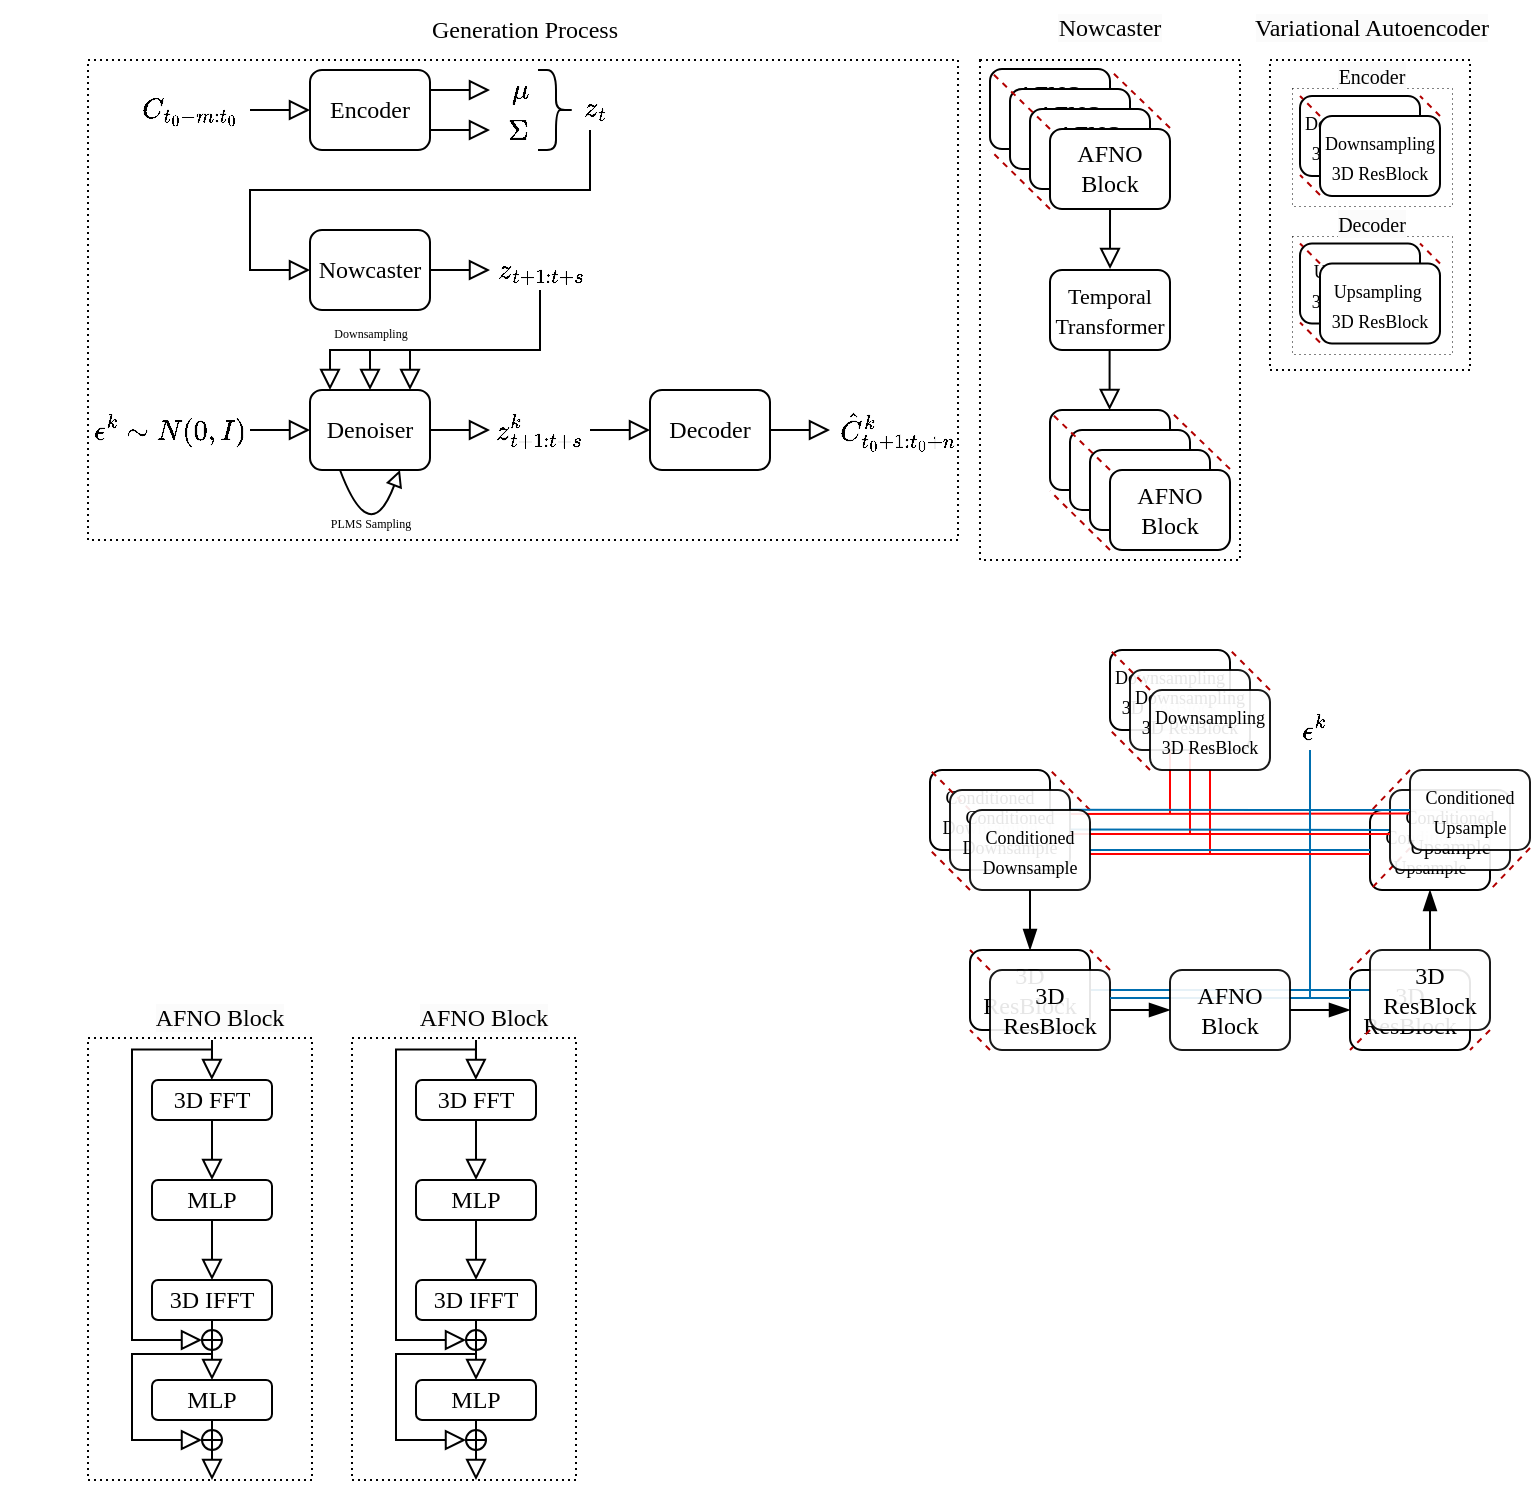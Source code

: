 <mxfile version="22.0.4" type="github">
  <diagram id="C5RBs43oDa-KdzZeNtuy" name="Page-1">
    <mxGraphModel dx="2110" dy="859" grid="1" gridSize="10" guides="1" tooltips="1" connect="1" arrows="1" fold="1" page="1" pageScale="1" pageWidth="827" pageHeight="1169" math="1" shadow="0">
      <root>
        <mxCell id="WIyWlLk6GJQsqaUBKTNV-0" />
        <mxCell id="WIyWlLk6GJQsqaUBKTNV-1" parent="WIyWlLk6GJQsqaUBKTNV-0" />
        <mxCell id="aqYyCbA_50fh-Uf4lAGA-141" value="&lt;font face=&quot;Times New Roman&quot;&gt;&lt;font style=&quot;font-size: 12px;&quot;&gt;3D ResBlock&lt;/font&gt;&lt;br&gt;&lt;/font&gt;" style="rounded=1;whiteSpace=wrap;html=1;" vertex="1" parent="WIyWlLk6GJQsqaUBKTNV-1">
          <mxGeometry x="660" y="530" width="60" height="40" as="geometry" />
        </mxCell>
        <mxCell id="aqYyCbA_50fh-Uf4lAGA-223" value="" style="endArrow=none;html=1;rounded=0;exitX=0.626;exitY=-0.002;exitDx=0;exitDy=0;exitPerimeter=0;fillColor=#1ba1e2;strokeColor=#006EAF;" edge="1" parent="WIyWlLk6GJQsqaUBKTNV-1">
          <mxGeometry width="50" height="50" relative="1" as="geometry">
            <mxPoint x="530" y="540" as="sourcePoint" />
            <mxPoint x="670" y="540" as="targetPoint" />
          </mxGeometry>
        </mxCell>
        <mxCell id="aqYyCbA_50fh-Uf4lAGA-221" value="" style="endArrow=none;html=1;rounded=0;fillColor=#1ba1e2;strokeColor=#FF0000;startArrow=none;startFill=0;" edge="1" parent="WIyWlLk6GJQsqaUBKTNV-1">
          <mxGeometry width="50" height="50" relative="1" as="geometry">
            <mxPoint x="590" y="472" as="sourcePoint" />
            <mxPoint x="590" y="430" as="targetPoint" />
          </mxGeometry>
        </mxCell>
        <mxCell id="aqYyCbA_50fh-Uf4lAGA-220" value="" style="endArrow=none;html=1;rounded=0;fillColor=#1ba1e2;strokeColor=#FF0000;startArrow=none;startFill=0;" edge="1" parent="WIyWlLk6GJQsqaUBKTNV-1">
          <mxGeometry width="50" height="50" relative="1" as="geometry">
            <mxPoint x="580" y="462" as="sourcePoint" />
            <mxPoint x="580" y="420" as="targetPoint" />
          </mxGeometry>
        </mxCell>
        <mxCell id="aqYyCbA_50fh-Uf4lAGA-219" value="" style="endArrow=none;html=1;rounded=0;fillColor=#1ba1e2;strokeColor=#FF0000;startArrow=none;startFill=0;" edge="1" parent="WIyWlLk6GJQsqaUBKTNV-1">
          <mxGeometry width="50" height="50" relative="1" as="geometry">
            <mxPoint x="570" y="452" as="sourcePoint" />
            <mxPoint x="570" y="410" as="targetPoint" />
          </mxGeometry>
        </mxCell>
        <mxCell id="aqYyCbA_50fh-Uf4lAGA-200" value="$$\epsilon^{k}$$" style="text;html=1;align=center;verticalAlign=middle;resizable=0;points=[];autosize=1;strokeColor=none;fillColor=none;" vertex="1" parent="WIyWlLk6GJQsqaUBKTNV-1">
          <mxGeometry x="587" y="395" width="110" height="30" as="geometry" />
        </mxCell>
        <mxCell id="aqYyCbA_50fh-Uf4lAGA-26" value="" style="rounded=0;whiteSpace=wrap;html=1;fillColor=none;dashed=1;dashPattern=1 2;" vertex="1" parent="WIyWlLk6GJQsqaUBKTNV-1">
          <mxGeometry x="29" y="75" width="435" height="240" as="geometry" />
        </mxCell>
        <mxCell id="aqYyCbA_50fh-Uf4lAGA-105" value="" style="rounded=0;whiteSpace=wrap;html=1;fillColor=none;dashed=1;dashPattern=1 2;" vertex="1" parent="WIyWlLk6GJQsqaUBKTNV-1">
          <mxGeometry x="29" y="564" width="112" height="221" as="geometry" />
        </mxCell>
        <mxCell id="aqYyCbA_50fh-Uf4lAGA-63" value="" style="rounded=0;whiteSpace=wrap;html=1;fillColor=none;dashed=1;dashPattern=1 4;strokeWidth=0.5;" vertex="1" parent="WIyWlLk6GJQsqaUBKTNV-1">
          <mxGeometry x="631" y="89" width="80" height="59" as="geometry" />
        </mxCell>
        <mxCell id="aqYyCbA_50fh-Uf4lAGA-149" value="&lt;font face=&quot;Times New Roman&quot;&gt;&lt;font style=&quot;font-size: 9px;&quot;&gt;Conditioned&lt;br&gt;Upsample&lt;/font&gt;&lt;br&gt;&lt;/font&gt;" style="rounded=1;whiteSpace=wrap;html=1;" vertex="1" parent="WIyWlLk6GJQsqaUBKTNV-1">
          <mxGeometry x="670" y="450" width="60" height="40" as="geometry" />
        </mxCell>
        <mxCell id="aqYyCbA_50fh-Uf4lAGA-152" value="" style="endArrow=none;html=1;rounded=0;exitX=1;exitY=0.5;exitDx=0;exitDy=0;entryX=0;entryY=0.5;entryDx=0;entryDy=0;fillColor=#1ba1e2;strokeColor=#006EAF;" edge="1" parent="WIyWlLk6GJQsqaUBKTNV-1" target="aqYyCbA_50fh-Uf4lAGA-150">
          <mxGeometry width="50" height="50" relative="1" as="geometry">
            <mxPoint x="520" y="459.76" as="sourcePoint" />
            <mxPoint x="660" y="459.76" as="targetPoint" />
          </mxGeometry>
        </mxCell>
        <mxCell id="aqYyCbA_50fh-Uf4lAGA-56" value="&lt;font style=&quot;border-color: var(--border-color); font-family: &amp;quot;Times New Roman&amp;quot;; font-size: 9px;&quot;&gt;Upsampling&amp;nbsp; 3D ResBloc&lt;/font&gt;&lt;font style=&quot;border-color: var(--border-color); font-family: &amp;quot;Times New Roman&amp;quot;; font-size: 9px;&quot;&gt;k&lt;/font&gt;" style="rounded=1;whiteSpace=wrap;html=1;" vertex="1" parent="WIyWlLk6GJQsqaUBKTNV-1">
          <mxGeometry x="635" y="166.76" width="60" height="40" as="geometry" />
        </mxCell>
        <mxCell id="aqYyCbA_50fh-Uf4lAGA-62" value="" style="rounded=0;whiteSpace=wrap;html=1;fillColor=none;dashed=1;dashPattern=1 2;" vertex="1" parent="WIyWlLk6GJQsqaUBKTNV-1">
          <mxGeometry x="620" y="75" width="100" height="155" as="geometry" />
        </mxCell>
        <mxCell id="aqYyCbA_50fh-Uf4lAGA-64" value="" style="rounded=0;whiteSpace=wrap;html=1;fillColor=none;dashed=1;dashPattern=1 4;strokeWidth=0.5;" vertex="1" parent="WIyWlLk6GJQsqaUBKTNV-1">
          <mxGeometry x="631" y="163" width="80" height="59" as="geometry" />
        </mxCell>
        <mxCell id="aqYyCbA_50fh-Uf4lAGA-50" value="&lt;font style=&quot;border-color: var(--border-color); font-family: &amp;quot;Times New Roman&amp;quot;; font-size: 9px;&quot;&gt;Downsampling&lt;br style=&quot;border-color: var(--border-color);&quot;&gt;3D ResBloc&lt;/font&gt;&lt;font style=&quot;border-color: var(--border-color); font-family: &amp;quot;Times New Roman&amp;quot;; font-size: 9px;&quot;&gt;k&lt;/font&gt;" style="rounded=1;whiteSpace=wrap;html=1;" vertex="1" parent="WIyWlLk6GJQsqaUBKTNV-1">
          <mxGeometry x="635" y="93" width="60" height="40" as="geometry" />
        </mxCell>
        <mxCell id="aqYyCbA_50fh-Uf4lAGA-24" value="" style="rounded=0;whiteSpace=wrap;html=1;fillColor=none;dashed=1;dashPattern=1 2;" vertex="1" parent="WIyWlLk6GJQsqaUBKTNV-1">
          <mxGeometry x="475" y="75" width="130" height="250" as="geometry" />
        </mxCell>
        <mxCell id="C5q7l24iI4XxRk2PnPij-22" value="$$z_{t+1:t+s}$$" style="text;html=1;align=center;verticalAlign=middle;resizable=0;points=[];autosize=1;strokeColor=none;fillColor=none;" parent="WIyWlLk6GJQsqaUBKTNV-1" vertex="1">
          <mxGeometry x="200" y="165" width="110" height="30" as="geometry" />
        </mxCell>
        <mxCell id="C5q7l24iI4XxRk2PnPij-26" value="$$\epsilon^{k} \sim N(0, I)$$" style="text;html=1;align=center;verticalAlign=middle;resizable=0;points=[];autosize=1;strokeColor=none;fillColor=none;" parent="WIyWlLk6GJQsqaUBKTNV-1" vertex="1">
          <mxGeometry x="-15" y="245" width="170" height="30" as="geometry" />
        </mxCell>
        <mxCell id="WIyWlLk6GJQsqaUBKTNV-3" value="&lt;font style=&quot;font-size: 12px;&quot; face=&quot;Times New Roman&quot;&gt;Encoder&lt;/font&gt;" style="rounded=1;whiteSpace=wrap;html=1;fontSize=12;glass=0;strokeWidth=1;shadow=0;" parent="WIyWlLk6GJQsqaUBKTNV-1" vertex="1">
          <mxGeometry x="140" y="80" width="60" height="40" as="geometry" />
        </mxCell>
        <mxCell id="C5q7l24iI4XxRk2PnPij-5" value="$$\mu$$" style="text;html=1;align=center;verticalAlign=middle;resizable=0;points=[];autosize=1;strokeColor=none;fillColor=none;" parent="WIyWlLk6GJQsqaUBKTNV-1" vertex="1">
          <mxGeometry x="210" y="75" width="70" height="30" as="geometry" />
        </mxCell>
        <mxCell id="C5q7l24iI4XxRk2PnPij-6" value="$$\Sigma$$" style="text;html=1;align=center;verticalAlign=middle;resizable=0;points=[];autosize=1;strokeColor=none;fillColor=none;" parent="WIyWlLk6GJQsqaUBKTNV-1" vertex="1">
          <mxGeometry x="199" y="95" width="90" height="30" as="geometry" />
        </mxCell>
        <mxCell id="C5q7l24iI4XxRk2PnPij-8" value="" style="shape=curlyBracket;whiteSpace=wrap;html=1;rounded=1;flipH=1;labelPosition=right;verticalLabelPosition=middle;align=left;verticalAlign=middle;rotation=90;size=0.5;direction=south;" parent="WIyWlLk6GJQsqaUBKTNV-1" vertex="1">
          <mxGeometry x="243" y="91" width="40" height="18" as="geometry" />
        </mxCell>
        <mxCell id="C5q7l24iI4XxRk2PnPij-10" value="$$z_{t}$$" style="text;html=1;align=center;verticalAlign=middle;resizable=0;points=[];autosize=1;strokeColor=none;fillColor=none;" parent="WIyWlLk6GJQsqaUBKTNV-1" vertex="1">
          <mxGeometry x="247" y="84.48" width="70" height="30" as="geometry" />
        </mxCell>
        <mxCell id="C5q7l24iI4XxRk2PnPij-12" value="&lt;font style=&quot;font-size: 12px;&quot; face=&quot;Times New Roman&quot;&gt;Decoder&lt;/font&gt;" style="rounded=1;whiteSpace=wrap;html=1;fontSize=12;glass=0;strokeWidth=1;shadow=0;" parent="WIyWlLk6GJQsqaUBKTNV-1" vertex="1">
          <mxGeometry x="310" y="240" width="60" height="40" as="geometry" />
        </mxCell>
        <mxCell id="C5q7l24iI4XxRk2PnPij-13" value="$$C_{t_{0}-m:t_{0}}$$" style="text;html=1;align=center;verticalAlign=middle;resizable=0;points=[];autosize=1;strokeColor=none;fillColor=none;" parent="WIyWlLk6GJQsqaUBKTNV-1" vertex="1">
          <mxGeometry x="10" y="85" width="140" height="30" as="geometry" />
        </mxCell>
        <mxCell id="C5q7l24iI4XxRk2PnPij-15" value="" style="rounded=0;html=1;jettySize=auto;orthogonalLoop=1;fontSize=11;endArrow=block;endFill=0;endSize=8;strokeWidth=1;shadow=0;labelBackgroundColor=none;edgeStyle=orthogonalEdgeStyle;exitX=1;exitY=0.25;exitDx=0;exitDy=0;" parent="WIyWlLk6GJQsqaUBKTNV-1" edge="1">
          <mxGeometry relative="1" as="geometry">
            <mxPoint x="110" y="100" as="sourcePoint" />
            <mxPoint x="140" y="100" as="targetPoint" />
            <Array as="points">
              <mxPoint x="120" y="99.91" />
              <mxPoint x="120" y="99.91" />
            </Array>
          </mxGeometry>
        </mxCell>
        <mxCell id="C5q7l24iI4XxRk2PnPij-17" value="" style="edgeStyle=segmentEdgeStyle;endArrow=block;html=1;curved=0;rounded=0;endSize=8;startSize=8;endFill=0;" parent="WIyWlLk6GJQsqaUBKTNV-1" edge="1">
          <mxGeometry width="50" height="50" relative="1" as="geometry">
            <mxPoint x="280" y="110" as="sourcePoint" />
            <mxPoint x="140" y="180" as="targetPoint" />
            <Array as="points">
              <mxPoint x="280" y="140" />
              <mxPoint x="110" y="140" />
              <mxPoint x="110" y="180" />
            </Array>
          </mxGeometry>
        </mxCell>
        <mxCell id="C5q7l24iI4XxRk2PnPij-18" value="&lt;font style=&quot;font-size: 12px;&quot; face=&quot;Times New Roman&quot;&gt;Nowcaster&lt;/font&gt;" style="rounded=1;whiteSpace=wrap;html=1;fontSize=12;glass=0;strokeWidth=1;shadow=0;" parent="WIyWlLk6GJQsqaUBKTNV-1" vertex="1">
          <mxGeometry x="140" y="160" width="60" height="40" as="geometry" />
        </mxCell>
        <mxCell id="C5q7l24iI4XxRk2PnPij-19" value="" style="rounded=0;html=1;jettySize=auto;orthogonalLoop=1;fontSize=11;endArrow=block;endFill=0;endSize=8;strokeWidth=1;shadow=0;labelBackgroundColor=none;edgeStyle=orthogonalEdgeStyle;exitX=1;exitY=0.25;exitDx=0;exitDy=0;" parent="WIyWlLk6GJQsqaUBKTNV-1" edge="1">
          <mxGeometry relative="1" as="geometry">
            <mxPoint x="200" y="90" as="sourcePoint" />
            <mxPoint x="230" y="90" as="targetPoint" />
            <Array as="points">
              <mxPoint x="209" y="90.01" />
              <mxPoint x="209" y="90.01" />
            </Array>
          </mxGeometry>
        </mxCell>
        <mxCell id="C5q7l24iI4XxRk2PnPij-20" value="" style="rounded=0;html=1;jettySize=auto;orthogonalLoop=1;fontSize=11;endArrow=block;endFill=0;endSize=8;strokeWidth=1;shadow=0;labelBackgroundColor=none;edgeStyle=orthogonalEdgeStyle;exitX=1;exitY=0.25;exitDx=0;exitDy=0;" parent="WIyWlLk6GJQsqaUBKTNV-1" edge="1">
          <mxGeometry relative="1" as="geometry">
            <mxPoint x="200" y="110" as="sourcePoint" />
            <mxPoint x="230" y="110" as="targetPoint" />
            <Array as="points">
              <mxPoint x="209" y="109.75" />
              <mxPoint x="209" y="109.75" />
            </Array>
          </mxGeometry>
        </mxCell>
        <mxCell id="C5q7l24iI4XxRk2PnPij-21" value="" style="rounded=0;html=1;jettySize=auto;orthogonalLoop=1;fontSize=11;endArrow=block;endFill=0;endSize=8;strokeWidth=1;shadow=0;labelBackgroundColor=none;edgeStyle=orthogonalEdgeStyle;exitX=1;exitY=0.25;exitDx=0;exitDy=0;" parent="WIyWlLk6GJQsqaUBKTNV-1" edge="1">
          <mxGeometry relative="1" as="geometry">
            <mxPoint x="200" y="180" as="sourcePoint" />
            <mxPoint x="230" y="180" as="targetPoint" />
            <Array as="points">
              <mxPoint x="209" y="179.75" />
              <mxPoint x="209" y="179.75" />
            </Array>
          </mxGeometry>
        </mxCell>
        <mxCell id="C5q7l24iI4XxRk2PnPij-23" value="" style="edgeStyle=segmentEdgeStyle;endArrow=block;html=1;curved=0;rounded=0;endSize=8;startSize=8;endFill=0;" parent="WIyWlLk6GJQsqaUBKTNV-1" target="C5q7l24iI4XxRk2PnPij-24" edge="1">
          <mxGeometry width="50" height="50" relative="1" as="geometry">
            <mxPoint x="255" y="190" as="sourcePoint" />
            <mxPoint x="140" y="260" as="targetPoint" />
            <Array as="points">
              <mxPoint x="255" y="220" />
              <mxPoint x="150" y="220" />
            </Array>
          </mxGeometry>
        </mxCell>
        <mxCell id="C5q7l24iI4XxRk2PnPij-24" value="&lt;font style=&quot;font-size: 12px;&quot; face=&quot;Times New Roman&quot;&gt;Denoiser&lt;/font&gt;" style="rounded=1;whiteSpace=wrap;html=1;fontSize=12;glass=0;strokeWidth=1;shadow=0;" parent="WIyWlLk6GJQsqaUBKTNV-1" vertex="1">
          <mxGeometry x="140" y="240" width="60" height="40" as="geometry" />
        </mxCell>
        <mxCell id="C5q7l24iI4XxRk2PnPij-25" value="" style="rounded=0;html=1;jettySize=auto;orthogonalLoop=1;fontSize=11;endArrow=block;endFill=0;endSize=8;strokeWidth=1;shadow=0;labelBackgroundColor=none;edgeStyle=orthogonalEdgeStyle;exitX=1;exitY=0.25;exitDx=0;exitDy=0;entryX=0;entryY=0.5;entryDx=0;entryDy=0;" parent="WIyWlLk6GJQsqaUBKTNV-1" edge="1" target="C5q7l24iI4XxRk2PnPij-24">
          <mxGeometry relative="1" as="geometry">
            <mxPoint x="110" y="260" as="sourcePoint" />
            <mxPoint x="139" y="260" as="targetPoint" />
            <Array as="points" />
          </mxGeometry>
        </mxCell>
        <mxCell id="C5q7l24iI4XxRk2PnPij-27" value="$$z^{k}_{t+1:t+s}$$" style="text;html=1;align=center;verticalAlign=middle;resizable=0;points=[];autosize=1;strokeColor=none;fillColor=none;" parent="WIyWlLk6GJQsqaUBKTNV-1" vertex="1">
          <mxGeometry x="189" y="245" width="130" height="30" as="geometry" />
        </mxCell>
        <mxCell id="C5q7l24iI4XxRk2PnPij-29" value="" style="rounded=0;html=1;jettySize=auto;orthogonalLoop=1;fontSize=11;endArrow=block;endFill=0;endSize=8;strokeWidth=1;shadow=0;labelBackgroundColor=none;edgeStyle=orthogonalEdgeStyle;exitX=1;exitY=0.25;exitDx=0;exitDy=0;" parent="WIyWlLk6GJQsqaUBKTNV-1" edge="1">
          <mxGeometry relative="1" as="geometry">
            <mxPoint x="200" y="260" as="sourcePoint" />
            <mxPoint x="230" y="260" as="targetPoint" />
            <Array as="points">
              <mxPoint x="209" y="259.91" />
              <mxPoint x="209" y="259.91" />
            </Array>
          </mxGeometry>
        </mxCell>
        <mxCell id="C5q7l24iI4XxRk2PnPij-31" value="" style="curved=1;endArrow=block;html=1;rounded=0;exitX=0.25;exitY=1;exitDx=0;exitDy=0;entryX=0.75;entryY=1;entryDx=0;entryDy=0;endFill=0;" parent="WIyWlLk6GJQsqaUBKTNV-1" source="C5q7l24iI4XxRk2PnPij-24" target="C5q7l24iI4XxRk2PnPij-24" edge="1">
          <mxGeometry width="50" height="50" relative="1" as="geometry">
            <mxPoint x="144" y="280" as="sourcePoint" />
            <mxPoint x="194" y="280" as="targetPoint" />
            <Array as="points">
              <mxPoint x="170" y="320" />
            </Array>
          </mxGeometry>
        </mxCell>
        <mxCell id="C5q7l24iI4XxRk2PnPij-32" value="" style="rounded=0;html=1;jettySize=auto;orthogonalLoop=1;fontSize=11;endArrow=block;endFill=0;endSize=8;strokeWidth=1;shadow=0;labelBackgroundColor=none;edgeStyle=orthogonalEdgeStyle;exitX=1;exitY=0.25;exitDx=0;exitDy=0;" parent="WIyWlLk6GJQsqaUBKTNV-1" edge="1">
          <mxGeometry relative="1" as="geometry">
            <mxPoint x="280" y="260" as="sourcePoint" />
            <mxPoint x="310" y="260" as="targetPoint" />
            <Array as="points">
              <mxPoint x="290" y="259.91" />
              <mxPoint x="290" y="259.91" />
            </Array>
          </mxGeometry>
        </mxCell>
        <mxCell id="C5q7l24iI4XxRk2PnPij-33" value="" style="rounded=0;html=1;jettySize=auto;orthogonalLoop=1;fontSize=11;endArrow=block;endFill=0;endSize=8;strokeWidth=1;shadow=0;labelBackgroundColor=none;edgeStyle=orthogonalEdgeStyle;exitX=1;exitY=0.25;exitDx=0;exitDy=0;" parent="WIyWlLk6GJQsqaUBKTNV-1" edge="1">
          <mxGeometry relative="1" as="geometry">
            <mxPoint x="370" y="260" as="sourcePoint" />
            <mxPoint x="400" y="260" as="targetPoint" />
            <Array as="points">
              <mxPoint x="380" y="259.91" />
              <mxPoint x="380" y="259.91" />
            </Array>
          </mxGeometry>
        </mxCell>
        <mxCell id="C5q7l24iI4XxRk2PnPij-34" value="$$\hat{C}^{k}_{t_{0}+1:t_{0}+n}$$" style="text;html=1;align=center;verticalAlign=middle;resizable=0;points=[];autosize=1;strokeColor=none;fillColor=none;" parent="WIyWlLk6GJQsqaUBKTNV-1" vertex="1">
          <mxGeometry x="334" y="245" width="200" height="30" as="geometry" />
        </mxCell>
        <mxCell id="aqYyCbA_50fh-Uf4lAGA-0" value="&lt;font style=&quot;font-size: 6px;&quot; face=&quot;Times New Roman&quot;&gt;PLMS Sampling&lt;/font&gt;" style="text;html=1;align=center;verticalAlign=middle;resizable=0;points=[];autosize=1;strokeColor=none;fillColor=none;" vertex="1" parent="WIyWlLk6GJQsqaUBKTNV-1">
          <mxGeometry x="140" y="290" width="60" height="30" as="geometry" />
        </mxCell>
        <mxCell id="aqYyCbA_50fh-Uf4lAGA-1" value="&lt;font face=&quot;Times New Roman&quot;&gt;AFNO&lt;br&gt;Block&lt;/font&gt;" style="rounded=1;whiteSpace=wrap;html=1;" vertex="1" parent="WIyWlLk6GJQsqaUBKTNV-1">
          <mxGeometry x="480" y="79.48" width="60" height="40" as="geometry" />
        </mxCell>
        <mxCell id="aqYyCbA_50fh-Uf4lAGA-2" value="&lt;font face=&quot;Times New Roman&quot;&gt;AFNO&lt;br&gt;Block&lt;/font&gt;" style="rounded=1;whiteSpace=wrap;html=1;" vertex="1" parent="WIyWlLk6GJQsqaUBKTNV-1">
          <mxGeometry x="490" y="89.48" width="60" height="40" as="geometry" />
        </mxCell>
        <mxCell id="aqYyCbA_50fh-Uf4lAGA-3" value="&lt;font face=&quot;Times New Roman&quot;&gt;AFNO&lt;br&gt;Block&lt;/font&gt;" style="rounded=1;whiteSpace=wrap;html=1;" vertex="1" parent="WIyWlLk6GJQsqaUBKTNV-1">
          <mxGeometry x="500" y="99.48" width="60" height="40" as="geometry" />
        </mxCell>
        <mxCell id="aqYyCbA_50fh-Uf4lAGA-4" value="&lt;font face=&quot;Times New Roman&quot;&gt;AFNO&lt;br&gt;Block&lt;/font&gt;" style="rounded=1;whiteSpace=wrap;html=1;" vertex="1" parent="WIyWlLk6GJQsqaUBKTNV-1">
          <mxGeometry x="510" y="109.48" width="60" height="40" as="geometry" />
        </mxCell>
        <mxCell id="aqYyCbA_50fh-Uf4lAGA-7" value="" style="endArrow=none;dashed=1;html=1;rounded=0;exitX=0;exitY=1;exitDx=0;exitDy=0;fillColor=#e51400;strokeColor=#B20000;" edge="1" parent="WIyWlLk6GJQsqaUBKTNV-1" source="aqYyCbA_50fh-Uf4lAGA-4">
          <mxGeometry width="50" height="50" relative="1" as="geometry">
            <mxPoint x="510" y="140" as="sourcePoint" />
            <mxPoint x="480" y="120" as="targetPoint" />
          </mxGeometry>
        </mxCell>
        <mxCell id="aqYyCbA_50fh-Uf4lAGA-9" value="" style="endArrow=none;dashed=1;html=1;rounded=0;exitX=0;exitY=1;exitDx=0;exitDy=0;fillColor=#e51400;strokeColor=#B20000;" edge="1" parent="WIyWlLk6GJQsqaUBKTNV-1">
          <mxGeometry width="50" height="50" relative="1" as="geometry">
            <mxPoint x="510" y="109.48" as="sourcePoint" />
            <mxPoint x="480" y="80.48" as="targetPoint" />
          </mxGeometry>
        </mxCell>
        <mxCell id="aqYyCbA_50fh-Uf4lAGA-10" value="" style="endArrow=none;dashed=1;html=1;rounded=0;exitX=0;exitY=1;exitDx=0;exitDy=0;fillColor=#e51400;strokeColor=#B20000;" edge="1" parent="WIyWlLk6GJQsqaUBKTNV-1">
          <mxGeometry width="50" height="50" relative="1" as="geometry">
            <mxPoint x="570" y="109.0" as="sourcePoint" />
            <mxPoint x="540" y="80.0" as="targetPoint" />
          </mxGeometry>
        </mxCell>
        <mxCell id="aqYyCbA_50fh-Uf4lAGA-11" value="&lt;font style=&quot;font-size: 11px;&quot; face=&quot;Times New Roman&quot;&gt;Temporal&lt;br&gt;Transformer&lt;/font&gt;" style="rounded=1;whiteSpace=wrap;html=1;" vertex="1" parent="WIyWlLk6GJQsqaUBKTNV-1">
          <mxGeometry x="510" y="180" width="60" height="40" as="geometry" />
        </mxCell>
        <mxCell id="aqYyCbA_50fh-Uf4lAGA-12" value="&lt;font face=&quot;Times New Roman&quot;&gt;AFNO&lt;br&gt;Block&lt;/font&gt;" style="rounded=1;whiteSpace=wrap;html=1;" vertex="1" parent="WIyWlLk6GJQsqaUBKTNV-1">
          <mxGeometry x="510" y="250" width="60" height="40" as="geometry" />
        </mxCell>
        <mxCell id="aqYyCbA_50fh-Uf4lAGA-13" value="&lt;font face=&quot;Times New Roman&quot;&gt;AFNO&lt;br&gt;Block&lt;/font&gt;" style="rounded=1;whiteSpace=wrap;html=1;" vertex="1" parent="WIyWlLk6GJQsqaUBKTNV-1">
          <mxGeometry x="520" y="260" width="60" height="40" as="geometry" />
        </mxCell>
        <mxCell id="aqYyCbA_50fh-Uf4lAGA-14" value="&lt;font face=&quot;Times New Roman&quot;&gt;AFNO&lt;br&gt;Block&lt;/font&gt;" style="rounded=1;whiteSpace=wrap;html=1;" vertex="1" parent="WIyWlLk6GJQsqaUBKTNV-1">
          <mxGeometry x="530" y="270" width="60" height="40" as="geometry" />
        </mxCell>
        <mxCell id="aqYyCbA_50fh-Uf4lAGA-15" value="&lt;font face=&quot;Times New Roman&quot;&gt;AFNO&lt;br&gt;Block&lt;/font&gt;" style="rounded=1;whiteSpace=wrap;html=1;" vertex="1" parent="WIyWlLk6GJQsqaUBKTNV-1">
          <mxGeometry x="540" y="280" width="60" height="40" as="geometry" />
        </mxCell>
        <mxCell id="aqYyCbA_50fh-Uf4lAGA-16" value="" style="endArrow=none;dashed=1;html=1;rounded=0;exitX=0;exitY=1;exitDx=0;exitDy=0;fillColor=#e51400;strokeColor=#B20000;" edge="1" parent="WIyWlLk6GJQsqaUBKTNV-1" source="aqYyCbA_50fh-Uf4lAGA-15">
          <mxGeometry width="50" height="50" relative="1" as="geometry">
            <mxPoint x="540" y="310.52" as="sourcePoint" />
            <mxPoint x="510" y="290.52" as="targetPoint" />
          </mxGeometry>
        </mxCell>
        <mxCell id="aqYyCbA_50fh-Uf4lAGA-17" value="" style="endArrow=none;dashed=1;html=1;rounded=0;exitX=0;exitY=1;exitDx=0;exitDy=0;fillColor=#e51400;strokeColor=#B20000;" edge="1" parent="WIyWlLk6GJQsqaUBKTNV-1">
          <mxGeometry width="50" height="50" relative="1" as="geometry">
            <mxPoint x="540" y="280" as="sourcePoint" />
            <mxPoint x="510" y="251" as="targetPoint" />
          </mxGeometry>
        </mxCell>
        <mxCell id="aqYyCbA_50fh-Uf4lAGA-18" value="" style="endArrow=none;dashed=1;html=1;rounded=0;exitX=0;exitY=1;exitDx=0;exitDy=0;fillColor=#e51400;strokeColor=#B20000;" edge="1" parent="WIyWlLk6GJQsqaUBKTNV-1">
          <mxGeometry width="50" height="50" relative="1" as="geometry">
            <mxPoint x="600" y="279.52" as="sourcePoint" />
            <mxPoint x="570" y="250.52" as="targetPoint" />
          </mxGeometry>
        </mxCell>
        <mxCell id="aqYyCbA_50fh-Uf4lAGA-22" value="" style="rounded=0;html=1;jettySize=auto;orthogonalLoop=1;fontSize=11;endArrow=block;endFill=0;endSize=8;strokeWidth=1;shadow=0;labelBackgroundColor=none;edgeStyle=orthogonalEdgeStyle;" edge="1" parent="WIyWlLk6GJQsqaUBKTNV-1">
          <mxGeometry relative="1" as="geometry">
            <mxPoint x="540.02" y="149.48" as="sourcePoint" />
            <mxPoint x="540.02" y="179.48" as="targetPoint" />
            <Array as="points">
              <mxPoint x="540.02" y="159.48" />
              <mxPoint x="540.02" y="159.48" />
            </Array>
          </mxGeometry>
        </mxCell>
        <mxCell id="aqYyCbA_50fh-Uf4lAGA-23" value="" style="rounded=0;html=1;jettySize=auto;orthogonalLoop=1;fontSize=11;endArrow=block;endFill=0;endSize=8;strokeWidth=1;shadow=0;labelBackgroundColor=none;edgeStyle=orthogonalEdgeStyle;" edge="1" parent="WIyWlLk6GJQsqaUBKTNV-1">
          <mxGeometry relative="1" as="geometry">
            <mxPoint x="539.81" y="220" as="sourcePoint" />
            <mxPoint x="539.81" y="250" as="targetPoint" />
            <Array as="points">
              <mxPoint x="539.81" y="230" />
              <mxPoint x="539.81" y="230" />
            </Array>
          </mxGeometry>
        </mxCell>
        <mxCell id="aqYyCbA_50fh-Uf4lAGA-25" value="&lt;span style=&quot;color: rgb(0, 0, 0); font-family: &amp;quot;Times New Roman&amp;quot;; font-size: 12px; font-style: normal; font-variant-ligatures: normal; font-variant-caps: normal; font-weight: 400; letter-spacing: normal; orphans: 2; text-indent: 0px; text-transform: none; widows: 2; word-spacing: 0px; -webkit-text-stroke-width: 0px; background-color: rgb(251, 251, 251); text-decoration-thickness: initial; text-decoration-style: initial; text-decoration-color: initial; float: none; display: inline !important;&quot;&gt;Nowcaster&lt;/span&gt;" style="text;whiteSpace=wrap;html=1;align=center;" vertex="1" parent="WIyWlLk6GJQsqaUBKTNV-1">
          <mxGeometry x="505" y="45" width="70" height="30" as="geometry" />
        </mxCell>
        <mxCell id="aqYyCbA_50fh-Uf4lAGA-27" value="&lt;font face=&quot;Times New Roman&quot;&gt;Generation Process&lt;/font&gt;" style="text;html=1;align=center;verticalAlign=middle;resizable=0;points=[];autosize=1;strokeColor=none;fillColor=none;" vertex="1" parent="WIyWlLk6GJQsqaUBKTNV-1">
          <mxGeometry x="186.5" y="45" width="120" height="30" as="geometry" />
        </mxCell>
        <mxCell id="aqYyCbA_50fh-Uf4lAGA-28" value="" style="rounded=0;html=1;jettySize=auto;orthogonalLoop=1;fontSize=11;endArrow=block;endFill=0;endSize=8;strokeWidth=1;shadow=0;labelBackgroundColor=none;edgeStyle=orthogonalEdgeStyle;entryX=0.5;entryY=0;entryDx=0;entryDy=0;" edge="1" parent="WIyWlLk6GJQsqaUBKTNV-1">
          <mxGeometry relative="1" as="geometry">
            <mxPoint x="170" y="220" as="sourcePoint" />
            <mxPoint x="170" y="240" as="targetPoint" />
            <Array as="points">
              <mxPoint x="170" y="230" />
            </Array>
          </mxGeometry>
        </mxCell>
        <mxCell id="aqYyCbA_50fh-Uf4lAGA-29" value="" style="rounded=0;html=1;jettySize=auto;orthogonalLoop=1;fontSize=11;endArrow=block;endFill=0;endSize=8;strokeWidth=1;shadow=0;labelBackgroundColor=none;edgeStyle=orthogonalEdgeStyle;entryX=0.5;entryY=0;entryDx=0;entryDy=0;" edge="1" parent="WIyWlLk6GJQsqaUBKTNV-1">
          <mxGeometry relative="1" as="geometry">
            <mxPoint x="190" y="220" as="sourcePoint" />
            <mxPoint x="190" y="240" as="targetPoint" />
            <Array as="points">
              <mxPoint x="190" y="230" />
            </Array>
          </mxGeometry>
        </mxCell>
        <mxCell id="aqYyCbA_50fh-Uf4lAGA-30" value="&lt;font style=&quot;font-size: 6px;&quot; face=&quot;Times New Roman&quot;&gt;Downsampling&lt;/font&gt;" style="text;html=1;align=center;verticalAlign=middle;resizable=0;points=[];autosize=1;strokeColor=none;fillColor=none;" vertex="1" parent="WIyWlLk6GJQsqaUBKTNV-1">
          <mxGeometry x="140" y="195" width="60" height="30" as="geometry" />
        </mxCell>
        <mxCell id="aqYyCbA_50fh-Uf4lAGA-36" value="" style="endArrow=none;dashed=1;html=1;rounded=0;fillColor=#e51400;strokeColor=#B20000;" edge="1" parent="WIyWlLk6GJQsqaUBKTNV-1">
          <mxGeometry width="50" height="50" relative="1" as="geometry">
            <mxPoint x="645" y="103" as="sourcePoint" />
            <mxPoint x="635" y="93" as="targetPoint" />
          </mxGeometry>
        </mxCell>
        <mxCell id="aqYyCbA_50fh-Uf4lAGA-49" value="&lt;span style=&quot;color: rgb(0, 0, 0); font-family: &amp;quot;Times New Roman&amp;quot;; font-size: 12px; font-style: normal; font-variant-ligatures: normal; font-variant-caps: normal; font-weight: 400; letter-spacing: normal; orphans: 2; text-indent: 0px; text-transform: none; widows: 2; word-spacing: 0px; -webkit-text-stroke-width: 0px; background-color: rgb(251, 251, 251); text-decoration-thickness: initial; text-decoration-style: initial; text-decoration-color: initial; float: none; display: inline !important;&quot;&gt;Variational Autoencoder&lt;/span&gt;" style="text;whiteSpace=wrap;html=1;align=center;" vertex="1" parent="WIyWlLk6GJQsqaUBKTNV-1">
          <mxGeometry x="606" y="45" width="130" height="30" as="geometry" />
        </mxCell>
        <mxCell id="aqYyCbA_50fh-Uf4lAGA-52" value="" style="endArrow=none;dashed=1;html=1;rounded=0;fillColor=#e51400;strokeColor=#B20000;" edge="1" parent="WIyWlLk6GJQsqaUBKTNV-1">
          <mxGeometry width="50" height="50" relative="1" as="geometry">
            <mxPoint x="645" y="142.48" as="sourcePoint" />
            <mxPoint x="635" y="132.48" as="targetPoint" />
          </mxGeometry>
        </mxCell>
        <mxCell id="aqYyCbA_50fh-Uf4lAGA-53" value="" style="endArrow=none;dashed=1;html=1;rounded=0;fillColor=#e51400;strokeColor=#B20000;" edge="1" parent="WIyWlLk6GJQsqaUBKTNV-1">
          <mxGeometry width="50" height="50" relative="1" as="geometry">
            <mxPoint x="705" y="103" as="sourcePoint" />
            <mxPoint x="695" y="93.0" as="targetPoint" />
          </mxGeometry>
        </mxCell>
        <mxCell id="aqYyCbA_50fh-Uf4lAGA-51" value="&lt;font face=&quot;Times New Roman&quot;&gt;&lt;font style=&quot;font-size: 9px;&quot;&gt;Downsampling&lt;br&gt;3D ResBloc&lt;/font&gt;&lt;font style=&quot;font-size: 9px;&quot;&gt;k&lt;/font&gt;&lt;/font&gt;" style="rounded=1;whiteSpace=wrap;html=1;" vertex="1" parent="WIyWlLk6GJQsqaUBKTNV-1">
          <mxGeometry x="645" y="103" width="60" height="40" as="geometry" />
        </mxCell>
        <mxCell id="aqYyCbA_50fh-Uf4lAGA-55" value="&lt;span style=&quot;color: rgb(0, 0, 0); font-family: &amp;quot;Times New Roman&amp;quot;; font-style: normal; font-variant-ligatures: normal; font-variant-caps: normal; font-weight: 400; letter-spacing: normal; orphans: 2; text-indent: 0px; text-transform: none; widows: 2; word-spacing: 0px; -webkit-text-stroke-width: 0px; background-color: rgb(251, 251, 251); text-decoration-thickness: initial; text-decoration-style: initial; text-decoration-color: initial; float: none; display: inline !important;&quot;&gt;&lt;font style=&quot;font-size: 10px;&quot;&gt;Encoder&lt;/font&gt;&lt;/span&gt;" style="text;whiteSpace=wrap;html=1;align=center;" vertex="1" parent="WIyWlLk6GJQsqaUBKTNV-1">
          <mxGeometry x="606" y="69.48" width="130" height="30" as="geometry" />
        </mxCell>
        <mxCell id="aqYyCbA_50fh-Uf4lAGA-57" value="" style="endArrow=none;dashed=1;html=1;rounded=0;fillColor=#e51400;strokeColor=#B20000;" edge="1" parent="WIyWlLk6GJQsqaUBKTNV-1">
          <mxGeometry width="50" height="50" relative="1" as="geometry">
            <mxPoint x="645" y="176.76" as="sourcePoint" />
            <mxPoint x="635" y="166.76" as="targetPoint" />
          </mxGeometry>
        </mxCell>
        <mxCell id="aqYyCbA_50fh-Uf4lAGA-58" value="" style="endArrow=none;dashed=1;html=1;rounded=0;fillColor=#e51400;strokeColor=#B20000;" edge="1" parent="WIyWlLk6GJQsqaUBKTNV-1">
          <mxGeometry width="50" height="50" relative="1" as="geometry">
            <mxPoint x="645" y="216.24" as="sourcePoint" />
            <mxPoint x="635" y="206.24" as="targetPoint" />
          </mxGeometry>
        </mxCell>
        <mxCell id="aqYyCbA_50fh-Uf4lAGA-59" value="" style="endArrow=none;dashed=1;html=1;rounded=0;fillColor=#e51400;strokeColor=#B20000;" edge="1" parent="WIyWlLk6GJQsqaUBKTNV-1">
          <mxGeometry width="50" height="50" relative="1" as="geometry">
            <mxPoint x="705" y="176.76" as="sourcePoint" />
            <mxPoint x="695" y="166.76" as="targetPoint" />
          </mxGeometry>
        </mxCell>
        <mxCell id="aqYyCbA_50fh-Uf4lAGA-60" value="&lt;font face=&quot;Times New Roman&quot;&gt;&lt;font style=&quot;font-size: 9px;&quot;&gt;Upsampling&amp;nbsp; 3D ResBloc&lt;/font&gt;&lt;font style=&quot;font-size: 9px;&quot;&gt;k&lt;br&gt;&lt;/font&gt;&lt;/font&gt;" style="rounded=1;whiteSpace=wrap;html=1;" vertex="1" parent="WIyWlLk6GJQsqaUBKTNV-1">
          <mxGeometry x="645" y="176.76" width="60" height="40" as="geometry" />
        </mxCell>
        <mxCell id="aqYyCbA_50fh-Uf4lAGA-61" value="&lt;span style=&quot;color: rgb(0, 0, 0); font-family: &amp;quot;Times New Roman&amp;quot;; font-style: normal; font-variant-ligatures: normal; font-variant-caps: normal; font-weight: 400; letter-spacing: normal; orphans: 2; text-indent: 0px; text-transform: none; widows: 2; word-spacing: 0px; -webkit-text-stroke-width: 0px; background-color: rgb(251, 251, 251); text-decoration-thickness: initial; text-decoration-style: initial; text-decoration-color: initial; float: none; display: inline !important;&quot;&gt;&lt;font style=&quot;font-size: 10px;&quot;&gt;Decoder&lt;/font&gt;&lt;/span&gt;" style="text;whiteSpace=wrap;html=1;align=center;" vertex="1" parent="WIyWlLk6GJQsqaUBKTNV-1">
          <mxGeometry x="606" y="143.24" width="130" height="30" as="geometry" />
        </mxCell>
        <mxCell id="aqYyCbA_50fh-Uf4lAGA-83" value="&lt;span style=&quot;color: rgb(0, 0, 0); font-family: &amp;quot;Times New Roman&amp;quot;; font-size: 12px; font-style: normal; font-variant-ligatures: normal; font-variant-caps: normal; font-weight: 400; letter-spacing: normal; orphans: 2; text-indent: 0px; text-transform: none; widows: 2; word-spacing: 0px; -webkit-text-stroke-width: 0px; background-color: rgb(251, 251, 251); text-decoration-thickness: initial; text-decoration-style: initial; text-decoration-color: initial; float: none; display: inline !important;&quot;&gt;AFNO Block&lt;/span&gt;" style="text;whiteSpace=wrap;html=1;align=center;" vertex="1" parent="WIyWlLk6GJQsqaUBKTNV-1">
          <mxGeometry x="60" y="540" width="70" height="30" as="geometry" />
        </mxCell>
        <mxCell id="aqYyCbA_50fh-Uf4lAGA-84" value="&lt;font face=&quot;Times New Roman&quot;&gt;3D FFT&lt;/font&gt;" style="rounded=1;whiteSpace=wrap;html=1;" vertex="1" parent="WIyWlLk6GJQsqaUBKTNV-1">
          <mxGeometry x="61" y="585" width="60" height="20" as="geometry" />
        </mxCell>
        <mxCell id="aqYyCbA_50fh-Uf4lAGA-85" value="" style="rounded=0;html=1;jettySize=auto;orthogonalLoop=1;fontSize=11;endArrow=block;endFill=0;endSize=8;strokeWidth=1;shadow=0;labelBackgroundColor=none;edgeStyle=orthogonalEdgeStyle;" edge="1" parent="WIyWlLk6GJQsqaUBKTNV-1">
          <mxGeometry relative="1" as="geometry">
            <mxPoint x="91" y="605" as="sourcePoint" />
            <mxPoint x="91" y="635" as="targetPoint" />
            <Array as="points">
              <mxPoint x="90.92" y="615" />
              <mxPoint x="90.92" y="615" />
            </Array>
          </mxGeometry>
        </mxCell>
        <mxCell id="aqYyCbA_50fh-Uf4lAGA-90" value="" style="rounded=0;html=1;jettySize=auto;orthogonalLoop=1;fontSize=11;endArrow=block;endFill=0;endSize=8;strokeWidth=1;shadow=0;labelBackgroundColor=none;edgeStyle=orthogonalEdgeStyle;" edge="1" parent="WIyWlLk6GJQsqaUBKTNV-1">
          <mxGeometry relative="1" as="geometry">
            <mxPoint x="91" y="575" as="sourcePoint" />
            <mxPoint x="90.91" y="585" as="targetPoint" />
            <Array as="points">
              <mxPoint x="90.83" y="565" />
              <mxPoint x="90.83" y="565" />
            </Array>
          </mxGeometry>
        </mxCell>
        <mxCell id="aqYyCbA_50fh-Uf4lAGA-91" value="" style="edgeStyle=segmentEdgeStyle;endArrow=block;html=1;curved=0;rounded=0;endSize=8;startSize=8;endFill=0;exitX=0.446;exitY=-0.001;exitDx=0;exitDy=0;exitPerimeter=0;" edge="1" parent="WIyWlLk6GJQsqaUBKTNV-1">
          <mxGeometry width="50" height="50" relative="1" as="geometry">
            <mxPoint x="90.98" y="569.75" as="sourcePoint" />
            <mxPoint x="86" y="715" as="targetPoint" />
            <Array as="points">
              <mxPoint x="51" y="570" />
              <mxPoint x="51" y="715" />
              <mxPoint x="86" y="715" />
            </Array>
          </mxGeometry>
        </mxCell>
        <mxCell id="aqYyCbA_50fh-Uf4lAGA-92" value="&lt;font face=&quot;Times New Roman&quot;&gt;MLP&lt;/font&gt;" style="rounded=1;whiteSpace=wrap;html=1;" vertex="1" parent="WIyWlLk6GJQsqaUBKTNV-1">
          <mxGeometry x="61" y="635" width="60" height="20" as="geometry" />
        </mxCell>
        <mxCell id="aqYyCbA_50fh-Uf4lAGA-93" value="" style="rounded=0;html=1;jettySize=auto;orthogonalLoop=1;fontSize=11;endArrow=block;endFill=0;endSize=8;strokeWidth=1;shadow=0;labelBackgroundColor=none;edgeStyle=orthogonalEdgeStyle;" edge="1" parent="WIyWlLk6GJQsqaUBKTNV-1">
          <mxGeometry relative="1" as="geometry">
            <mxPoint x="91" y="655" as="sourcePoint" />
            <mxPoint x="91" y="685" as="targetPoint" />
            <Array as="points">
              <mxPoint x="90.76" y="665" />
              <mxPoint x="90.76" y="665" />
            </Array>
          </mxGeometry>
        </mxCell>
        <mxCell id="aqYyCbA_50fh-Uf4lAGA-94" value="&lt;font face=&quot;Times New Roman&quot;&gt;3D IFFT&lt;/font&gt;" style="rounded=1;whiteSpace=wrap;html=1;" vertex="1" parent="WIyWlLk6GJQsqaUBKTNV-1">
          <mxGeometry x="61" y="685" width="60" height="20" as="geometry" />
        </mxCell>
        <mxCell id="aqYyCbA_50fh-Uf4lAGA-95" value="&lt;font face=&quot;Times New Roman&quot;&gt;MLP&lt;/font&gt;" style="rounded=1;whiteSpace=wrap;html=1;" vertex="1" parent="WIyWlLk6GJQsqaUBKTNV-1">
          <mxGeometry x="61" y="735" width="60" height="20" as="geometry" />
        </mxCell>
        <mxCell id="aqYyCbA_50fh-Uf4lAGA-96" value="" style="rounded=0;html=1;jettySize=auto;orthogonalLoop=1;fontSize=11;endArrow=block;endFill=0;endSize=8;strokeWidth=1;shadow=0;labelBackgroundColor=none;edgeStyle=orthogonalEdgeStyle;" edge="1" parent="WIyWlLk6GJQsqaUBKTNV-1">
          <mxGeometry relative="1" as="geometry">
            <mxPoint x="91" y="705" as="sourcePoint" />
            <mxPoint x="91" y="735" as="targetPoint" />
            <Array as="points">
              <mxPoint x="90.6" y="715" />
              <mxPoint x="90.6" y="715" />
            </Array>
          </mxGeometry>
        </mxCell>
        <mxCell id="aqYyCbA_50fh-Uf4lAGA-97" value="" style="shape=orEllipse;perimeter=ellipsePerimeter;whiteSpace=wrap;html=1;backgroundOutline=1;" vertex="1" parent="WIyWlLk6GJQsqaUBKTNV-1">
          <mxGeometry x="86" y="710" width="10" height="10" as="geometry" />
        </mxCell>
        <mxCell id="aqYyCbA_50fh-Uf4lAGA-101" value="" style="edgeStyle=segmentEdgeStyle;endArrow=block;html=1;curved=0;rounded=0;endSize=8;startSize=8;endFill=0;exitX=0.446;exitY=-0.001;exitDx=0;exitDy=0;exitPerimeter=0;entryX=0;entryY=0.5;entryDx=0;entryDy=0;" edge="1" parent="WIyWlLk6GJQsqaUBKTNV-1" target="aqYyCbA_50fh-Uf4lAGA-103">
          <mxGeometry width="50" height="50" relative="1" as="geometry">
            <mxPoint x="90.97" y="722" as="sourcePoint" />
            <mxPoint x="86" y="785" as="targetPoint" />
            <Array as="points">
              <mxPoint x="51" y="722" />
              <mxPoint x="51" y="765" />
            </Array>
          </mxGeometry>
        </mxCell>
        <mxCell id="aqYyCbA_50fh-Uf4lAGA-102" value="" style="rounded=0;html=1;jettySize=auto;orthogonalLoop=1;fontSize=11;endArrow=block;endFill=0;endSize=8;strokeWidth=1;shadow=0;labelBackgroundColor=none;edgeStyle=orthogonalEdgeStyle;" edge="1" parent="WIyWlLk6GJQsqaUBKTNV-1">
          <mxGeometry relative="1" as="geometry">
            <mxPoint x="91" y="755" as="sourcePoint" />
            <mxPoint x="91" y="785" as="targetPoint" />
            <Array as="points">
              <mxPoint x="90.6" y="765" />
              <mxPoint x="90.6" y="765" />
            </Array>
          </mxGeometry>
        </mxCell>
        <mxCell id="aqYyCbA_50fh-Uf4lAGA-103" value="" style="shape=orEllipse;perimeter=ellipsePerimeter;whiteSpace=wrap;html=1;backgroundOutline=1;" vertex="1" parent="WIyWlLk6GJQsqaUBKTNV-1">
          <mxGeometry x="86" y="760" width="10" height="10" as="geometry" />
        </mxCell>
        <mxCell id="aqYyCbA_50fh-Uf4lAGA-106" value="&lt;span style=&quot;color: rgb(0, 0, 0); font-family: &amp;quot;Times New Roman&amp;quot;; font-size: 12px; font-style: normal; font-variant-ligatures: normal; font-variant-caps: normal; font-weight: 400; letter-spacing: normal; orphans: 2; text-indent: 0px; text-transform: none; widows: 2; word-spacing: 0px; -webkit-text-stroke-width: 0px; background-color: rgb(251, 251, 251); text-decoration-thickness: initial; text-decoration-style: initial; text-decoration-color: initial; float: none; display: inline !important;&quot;&gt;AFNO Block&lt;/span&gt;" style="text;whiteSpace=wrap;html=1;align=center;" vertex="1" parent="WIyWlLk6GJQsqaUBKTNV-1">
          <mxGeometry x="192" y="540" width="70" height="30" as="geometry" />
        </mxCell>
        <mxCell id="aqYyCbA_50fh-Uf4lAGA-107" value="&lt;font face=&quot;Times New Roman&quot;&gt;3D FFT&lt;/font&gt;" style="rounded=1;whiteSpace=wrap;html=1;" vertex="1" parent="WIyWlLk6GJQsqaUBKTNV-1">
          <mxGeometry x="193" y="585" width="60" height="20" as="geometry" />
        </mxCell>
        <mxCell id="aqYyCbA_50fh-Uf4lAGA-108" value="" style="rounded=0;html=1;jettySize=auto;orthogonalLoop=1;fontSize=11;endArrow=block;endFill=0;endSize=8;strokeWidth=1;shadow=0;labelBackgroundColor=none;edgeStyle=orthogonalEdgeStyle;" edge="1" parent="WIyWlLk6GJQsqaUBKTNV-1">
          <mxGeometry relative="1" as="geometry">
            <mxPoint x="223" y="605" as="sourcePoint" />
            <mxPoint x="223" y="635" as="targetPoint" />
            <Array as="points">
              <mxPoint x="222.92" y="615" />
              <mxPoint x="222.92" y="615" />
            </Array>
          </mxGeometry>
        </mxCell>
        <mxCell id="aqYyCbA_50fh-Uf4lAGA-109" value="" style="rounded=0;html=1;jettySize=auto;orthogonalLoop=1;fontSize=11;endArrow=block;endFill=0;endSize=8;strokeWidth=1;shadow=0;labelBackgroundColor=none;edgeStyle=orthogonalEdgeStyle;" edge="1" parent="WIyWlLk6GJQsqaUBKTNV-1">
          <mxGeometry relative="1" as="geometry">
            <mxPoint x="223" y="575" as="sourcePoint" />
            <mxPoint x="222.91" y="585" as="targetPoint" />
            <Array as="points">
              <mxPoint x="222.83" y="565" />
              <mxPoint x="222.83" y="565" />
            </Array>
          </mxGeometry>
        </mxCell>
        <mxCell id="aqYyCbA_50fh-Uf4lAGA-110" value="" style="edgeStyle=segmentEdgeStyle;endArrow=block;html=1;curved=0;rounded=0;endSize=8;startSize=8;endFill=0;exitX=0.446;exitY=-0.001;exitDx=0;exitDy=0;exitPerimeter=0;" edge="1" parent="WIyWlLk6GJQsqaUBKTNV-1">
          <mxGeometry width="50" height="50" relative="1" as="geometry">
            <mxPoint x="222.98" y="569.75" as="sourcePoint" />
            <mxPoint x="218" y="715" as="targetPoint" />
            <Array as="points">
              <mxPoint x="183" y="570" />
              <mxPoint x="183" y="715" />
              <mxPoint x="218" y="715" />
            </Array>
          </mxGeometry>
        </mxCell>
        <mxCell id="aqYyCbA_50fh-Uf4lAGA-111" value="&lt;font face=&quot;Times New Roman&quot;&gt;MLP&lt;/font&gt;" style="rounded=1;whiteSpace=wrap;html=1;" vertex="1" parent="WIyWlLk6GJQsqaUBKTNV-1">
          <mxGeometry x="193" y="635" width="60" height="20" as="geometry" />
        </mxCell>
        <mxCell id="aqYyCbA_50fh-Uf4lAGA-112" value="" style="rounded=0;html=1;jettySize=auto;orthogonalLoop=1;fontSize=11;endArrow=block;endFill=0;endSize=8;strokeWidth=1;shadow=0;labelBackgroundColor=none;edgeStyle=orthogonalEdgeStyle;" edge="1" parent="WIyWlLk6GJQsqaUBKTNV-1">
          <mxGeometry relative="1" as="geometry">
            <mxPoint x="223" y="655" as="sourcePoint" />
            <mxPoint x="223" y="685" as="targetPoint" />
            <Array as="points">
              <mxPoint x="222.76" y="665" />
              <mxPoint x="222.76" y="665" />
            </Array>
          </mxGeometry>
        </mxCell>
        <mxCell id="aqYyCbA_50fh-Uf4lAGA-113" value="&lt;font face=&quot;Times New Roman&quot;&gt;3D IFFT&lt;/font&gt;" style="rounded=1;whiteSpace=wrap;html=1;" vertex="1" parent="WIyWlLk6GJQsqaUBKTNV-1">
          <mxGeometry x="193" y="685" width="60" height="20" as="geometry" />
        </mxCell>
        <mxCell id="aqYyCbA_50fh-Uf4lAGA-114" value="&lt;font face=&quot;Times New Roman&quot;&gt;MLP&lt;/font&gt;" style="rounded=1;whiteSpace=wrap;html=1;" vertex="1" parent="WIyWlLk6GJQsqaUBKTNV-1">
          <mxGeometry x="193" y="735" width="60" height="20" as="geometry" />
        </mxCell>
        <mxCell id="aqYyCbA_50fh-Uf4lAGA-115" value="" style="rounded=0;html=1;jettySize=auto;orthogonalLoop=1;fontSize=11;endArrow=block;endFill=0;endSize=8;strokeWidth=1;shadow=0;labelBackgroundColor=none;edgeStyle=orthogonalEdgeStyle;" edge="1" parent="WIyWlLk6GJQsqaUBKTNV-1">
          <mxGeometry relative="1" as="geometry">
            <mxPoint x="223" y="705" as="sourcePoint" />
            <mxPoint x="223" y="735" as="targetPoint" />
            <Array as="points">
              <mxPoint x="222.6" y="715" />
              <mxPoint x="222.6" y="715" />
            </Array>
          </mxGeometry>
        </mxCell>
        <mxCell id="aqYyCbA_50fh-Uf4lAGA-116" value="" style="shape=orEllipse;perimeter=ellipsePerimeter;whiteSpace=wrap;html=1;backgroundOutline=1;" vertex="1" parent="WIyWlLk6GJQsqaUBKTNV-1">
          <mxGeometry x="218" y="710" width="10" height="10" as="geometry" />
        </mxCell>
        <mxCell id="aqYyCbA_50fh-Uf4lAGA-117" value="" style="edgeStyle=segmentEdgeStyle;endArrow=block;html=1;curved=0;rounded=0;endSize=8;startSize=8;endFill=0;exitX=0.446;exitY=-0.001;exitDx=0;exitDy=0;exitPerimeter=0;entryX=0;entryY=0.5;entryDx=0;entryDy=0;" edge="1" parent="WIyWlLk6GJQsqaUBKTNV-1" target="aqYyCbA_50fh-Uf4lAGA-119">
          <mxGeometry width="50" height="50" relative="1" as="geometry">
            <mxPoint x="222.97" y="722" as="sourcePoint" />
            <mxPoint x="218" y="785" as="targetPoint" />
            <Array as="points">
              <mxPoint x="183" y="722" />
              <mxPoint x="183" y="765" />
            </Array>
          </mxGeometry>
        </mxCell>
        <mxCell id="aqYyCbA_50fh-Uf4lAGA-118" value="" style="rounded=0;html=1;jettySize=auto;orthogonalLoop=1;fontSize=11;endArrow=block;endFill=0;endSize=8;strokeWidth=1;shadow=0;labelBackgroundColor=none;edgeStyle=orthogonalEdgeStyle;" edge="1" parent="WIyWlLk6GJQsqaUBKTNV-1">
          <mxGeometry relative="1" as="geometry">
            <mxPoint x="223" y="755" as="sourcePoint" />
            <mxPoint x="223" y="785" as="targetPoint" />
            <Array as="points">
              <mxPoint x="222.6" y="765" />
              <mxPoint x="222.6" y="765" />
            </Array>
          </mxGeometry>
        </mxCell>
        <mxCell id="aqYyCbA_50fh-Uf4lAGA-119" value="" style="shape=orEllipse;perimeter=ellipsePerimeter;whiteSpace=wrap;html=1;backgroundOutline=1;" vertex="1" parent="WIyWlLk6GJQsqaUBKTNV-1">
          <mxGeometry x="218" y="760" width="10" height="10" as="geometry" />
        </mxCell>
        <mxCell id="aqYyCbA_50fh-Uf4lAGA-120" value="" style="rounded=0;whiteSpace=wrap;html=1;fillColor=none;dashed=1;dashPattern=1 2;" vertex="1" parent="WIyWlLk6GJQsqaUBKTNV-1">
          <mxGeometry x="161" y="564" width="112" height="221" as="geometry" />
        </mxCell>
        <mxCell id="aqYyCbA_50fh-Uf4lAGA-121" value="&lt;font face=&quot;Times New Roman&quot;&gt;&lt;font style=&quot;font-size: 9px;&quot;&gt;Conditioned&lt;br&gt;Downsample&lt;/font&gt;&lt;br&gt;&lt;/font&gt;" style="rounded=1;whiteSpace=wrap;html=1;" vertex="1" parent="WIyWlLk6GJQsqaUBKTNV-1">
          <mxGeometry x="450" y="430" width="60" height="40" as="geometry" />
        </mxCell>
        <mxCell id="aqYyCbA_50fh-Uf4lAGA-124" value="" style="endArrow=none;dashed=1;html=1;rounded=0;exitX=0;exitY=1;exitDx=0;exitDy=0;fillColor=#e51400;strokeColor=#B20000;" edge="1" parent="WIyWlLk6GJQsqaUBKTNV-1" source="aqYyCbA_50fh-Uf4lAGA-123">
          <mxGeometry width="50" height="50" relative="1" as="geometry">
            <mxPoint x="480" y="499" as="sourcePoint" />
            <mxPoint x="450" y="470" as="targetPoint" />
          </mxGeometry>
        </mxCell>
        <mxCell id="aqYyCbA_50fh-Uf4lAGA-125" value="" style="endArrow=none;dashed=1;html=1;rounded=0;exitX=0;exitY=1;exitDx=0;exitDy=0;fillColor=#e51400;strokeColor=#B20000;" edge="1" parent="WIyWlLk6GJQsqaUBKTNV-1">
          <mxGeometry width="50" height="50" relative="1" as="geometry">
            <mxPoint x="530" y="450" as="sourcePoint" />
            <mxPoint x="510" y="430" as="targetPoint" />
          </mxGeometry>
        </mxCell>
        <mxCell id="aqYyCbA_50fh-Uf4lAGA-126" value="" style="endArrow=none;dashed=1;html=1;rounded=0;exitX=0;exitY=1;exitDx=0;exitDy=0;fillColor=#e51400;strokeColor=#B20000;" edge="1" parent="WIyWlLk6GJQsqaUBKTNV-1">
          <mxGeometry width="50" height="50" relative="1" as="geometry">
            <mxPoint x="470" y="450" as="sourcePoint" />
            <mxPoint x="450" y="430" as="targetPoint" />
          </mxGeometry>
        </mxCell>
        <mxCell id="aqYyCbA_50fh-Uf4lAGA-130" value="" style="rounded=0;html=1;jettySize=auto;orthogonalLoop=1;fontSize=11;endArrow=blockThin;endFill=1;endSize=8;strokeWidth=1;shadow=0;labelBackgroundColor=none;edgeStyle=orthogonalEdgeStyle;jumpSize=6;jumpStyle=none;" edge="1" parent="WIyWlLk6GJQsqaUBKTNV-1">
          <mxGeometry relative="1" as="geometry">
            <mxPoint x="500" y="490" as="sourcePoint" />
            <mxPoint x="500" y="520" as="targetPoint" />
            <Array as="points">
              <mxPoint x="500" y="520" />
              <mxPoint x="500" y="520" />
            </Array>
          </mxGeometry>
        </mxCell>
        <mxCell id="aqYyCbA_50fh-Uf4lAGA-131" value="&lt;font face=&quot;Times New Roman&quot;&gt;&lt;font style=&quot;font-size: 12px;&quot;&gt;3D ResBlock&lt;/font&gt;&lt;br&gt;&lt;/font&gt;" style="rounded=1;whiteSpace=wrap;html=1;" vertex="1" parent="WIyWlLk6GJQsqaUBKTNV-1">
          <mxGeometry x="470" y="520" width="60" height="40" as="geometry" />
        </mxCell>
        <mxCell id="aqYyCbA_50fh-Uf4lAGA-132" value="&lt;font face=&quot;Times New Roman&quot;&gt;&lt;font style=&quot;font-size: 12px;&quot;&gt;3D ResBlock&lt;/font&gt;&lt;br&gt;&lt;/font&gt;" style="rounded=1;whiteSpace=wrap;html=1;opacity=90;" vertex="1" parent="WIyWlLk6GJQsqaUBKTNV-1">
          <mxGeometry x="480" y="530" width="60" height="40" as="geometry" />
        </mxCell>
        <mxCell id="aqYyCbA_50fh-Uf4lAGA-134" value="" style="endArrow=none;dashed=1;html=1;rounded=0;exitX=0;exitY=1;exitDx=0;exitDy=0;fillColor=#e51400;strokeColor=#B20000;" edge="1" parent="WIyWlLk6GJQsqaUBKTNV-1">
          <mxGeometry width="50" height="50" relative="1" as="geometry">
            <mxPoint x="540" y="530" as="sourcePoint" />
            <mxPoint x="530" y="520" as="targetPoint" />
          </mxGeometry>
        </mxCell>
        <mxCell id="aqYyCbA_50fh-Uf4lAGA-135" value="" style="endArrow=none;dashed=1;html=1;rounded=0;exitX=0;exitY=1;exitDx=0;exitDy=0;fillColor=#e51400;strokeColor=#B20000;" edge="1" parent="WIyWlLk6GJQsqaUBKTNV-1">
          <mxGeometry width="50" height="50" relative="1" as="geometry">
            <mxPoint x="480" y="530" as="sourcePoint" />
            <mxPoint x="470" y="520" as="targetPoint" />
          </mxGeometry>
        </mxCell>
        <mxCell id="aqYyCbA_50fh-Uf4lAGA-136" value="" style="endArrow=none;dashed=1;html=1;rounded=0;exitX=0;exitY=1;exitDx=0;exitDy=0;fillColor=#e51400;strokeColor=#B20000;" edge="1" parent="WIyWlLk6GJQsqaUBKTNV-1">
          <mxGeometry width="50" height="50" relative="1" as="geometry">
            <mxPoint x="480" y="570" as="sourcePoint" />
            <mxPoint x="470" y="560" as="targetPoint" />
          </mxGeometry>
        </mxCell>
        <mxCell id="aqYyCbA_50fh-Uf4lAGA-139" value="" style="rounded=0;html=1;jettySize=auto;orthogonalLoop=1;fontSize=11;endArrow=blockThin;endFill=1;endSize=8;strokeWidth=1;shadow=0;labelBackgroundColor=none;edgeStyle=orthogonalEdgeStyle;exitX=1;exitY=0.25;exitDx=0;exitDy=0;" edge="1" parent="WIyWlLk6GJQsqaUBKTNV-1">
          <mxGeometry relative="1" as="geometry">
            <mxPoint x="540" y="550" as="sourcePoint" />
            <mxPoint x="570" y="550" as="targetPoint" />
            <Array as="points">
              <mxPoint x="550" y="549.71" />
              <mxPoint x="550" y="549.71" />
            </Array>
          </mxGeometry>
        </mxCell>
        <mxCell id="aqYyCbA_50fh-Uf4lAGA-140" value="" style="rounded=0;html=1;jettySize=auto;orthogonalLoop=1;fontSize=11;endArrow=blockThin;endFill=1;endSize=8;strokeWidth=1;shadow=0;labelBackgroundColor=none;edgeStyle=orthogonalEdgeStyle;exitX=1;exitY=0.25;exitDx=0;exitDy=0;" edge="1" parent="WIyWlLk6GJQsqaUBKTNV-1">
          <mxGeometry relative="1" as="geometry">
            <mxPoint x="630" y="550" as="sourcePoint" />
            <mxPoint x="660" y="550" as="targetPoint" />
            <Array as="points">
              <mxPoint x="640" y="549.71" />
              <mxPoint x="640" y="549.71" />
            </Array>
          </mxGeometry>
        </mxCell>
        <mxCell id="aqYyCbA_50fh-Uf4lAGA-142" value="&lt;font face=&quot;Times New Roman&quot;&gt;&lt;font style=&quot;font-size: 12px;&quot;&gt;3D ResBlock&lt;/font&gt;&lt;br&gt;&lt;/font&gt;" style="rounded=1;whiteSpace=wrap;html=1;opacity=90;" vertex="1" parent="WIyWlLk6GJQsqaUBKTNV-1">
          <mxGeometry x="670" y="520" width="60" height="40" as="geometry" />
        </mxCell>
        <mxCell id="aqYyCbA_50fh-Uf4lAGA-143" value="" style="endArrow=none;dashed=1;html=1;rounded=0;exitX=1;exitY=1;exitDx=0;exitDy=0;fillColor=#e51400;strokeColor=#B20000;entryX=1;entryY=1;entryDx=0;entryDy=0;" edge="1" parent="WIyWlLk6GJQsqaUBKTNV-1" source="aqYyCbA_50fh-Uf4lAGA-142" target="aqYyCbA_50fh-Uf4lAGA-141">
          <mxGeometry width="50" height="50" relative="1" as="geometry">
            <mxPoint x="730" y="540" as="sourcePoint" />
            <mxPoint x="720" y="530" as="targetPoint" />
          </mxGeometry>
        </mxCell>
        <mxCell id="aqYyCbA_50fh-Uf4lAGA-144" value="" style="endArrow=none;dashed=1;html=1;rounded=0;exitX=0;exitY=0;exitDx=0;exitDy=0;fillColor=#e51400;strokeColor=#B20000;" edge="1" parent="WIyWlLk6GJQsqaUBKTNV-1" source="aqYyCbA_50fh-Uf4lAGA-142">
          <mxGeometry width="50" height="50" relative="1" as="geometry">
            <mxPoint x="670" y="540" as="sourcePoint" />
            <mxPoint x="660" y="530" as="targetPoint" />
          </mxGeometry>
        </mxCell>
        <mxCell id="aqYyCbA_50fh-Uf4lAGA-145" value="" style="endArrow=none;dashed=1;html=1;rounded=0;fillColor=#e51400;strokeColor=#B20000;" edge="1" parent="WIyWlLk6GJQsqaUBKTNV-1">
          <mxGeometry width="50" height="50" relative="1" as="geometry">
            <mxPoint x="670" y="560" as="sourcePoint" />
            <mxPoint x="660" y="570" as="targetPoint" />
          </mxGeometry>
        </mxCell>
        <mxCell id="aqYyCbA_50fh-Uf4lAGA-147" value="" style="rounded=0;html=1;jettySize=auto;orthogonalLoop=1;fontSize=11;endArrow=blockThin;endFill=1;endSize=8;strokeWidth=1;shadow=0;labelBackgroundColor=none;edgeStyle=orthogonalEdgeStyle;" edge="1" parent="WIyWlLk6GJQsqaUBKTNV-1">
          <mxGeometry relative="1" as="geometry">
            <mxPoint x="700" y="520" as="sourcePoint" />
            <mxPoint x="700" y="490" as="targetPoint" />
            <Array as="points">
              <mxPoint x="699.92" y="510" />
              <mxPoint x="699.92" y="510" />
            </Array>
          </mxGeometry>
        </mxCell>
        <mxCell id="aqYyCbA_50fh-Uf4lAGA-148" value="" style="endArrow=none;html=1;rounded=0;exitX=1;exitY=0.5;exitDx=0;exitDy=0;entryX=0;entryY=0.5;entryDx=0;entryDy=0;fillColor=#1ba1e2;strokeColor=#006EAF;" edge="1" parent="WIyWlLk6GJQsqaUBKTNV-1" source="aqYyCbA_50fh-Uf4lAGA-123" target="aqYyCbA_50fh-Uf4lAGA-149">
          <mxGeometry width="50" height="50" relative="1" as="geometry">
            <mxPoint x="580" y="480" as="sourcePoint" />
            <mxPoint x="660" y="470" as="targetPoint" />
          </mxGeometry>
        </mxCell>
        <mxCell id="aqYyCbA_50fh-Uf4lAGA-164" value="&lt;font style=&quot;border-color: var(--border-color); font-family: &amp;quot;Times New Roman&amp;quot;; font-size: 9px;&quot;&gt;Downsampling&lt;br style=&quot;border-color: var(--border-color);&quot;&gt;3D ResBloc&lt;/font&gt;&lt;font style=&quot;border-color: var(--border-color); font-family: &amp;quot;Times New Roman&amp;quot;; font-size: 9px;&quot;&gt;k&lt;/font&gt;&lt;font face=&quot;Times New Roman&quot;&gt;&lt;br&gt;&lt;/font&gt;" style="rounded=1;whiteSpace=wrap;html=1;" vertex="1" parent="WIyWlLk6GJQsqaUBKTNV-1">
          <mxGeometry x="540" y="370" width="60" height="40" as="geometry" />
        </mxCell>
        <mxCell id="aqYyCbA_50fh-Uf4lAGA-165" value="&lt;font style=&quot;border-color: var(--border-color); font-family: &amp;quot;Times New Roman&amp;quot;; font-size: 9px;&quot;&gt;Downsampling&lt;br style=&quot;border-color: var(--border-color);&quot;&gt;3D ResBloc&lt;/font&gt;&lt;font style=&quot;border-color: var(--border-color); font-family: &amp;quot;Times New Roman&amp;quot;; font-size: 9px;&quot;&gt;k&lt;/font&gt;&lt;font face=&quot;Times New Roman&quot;&gt;&lt;br&gt;&lt;/font&gt;" style="rounded=1;whiteSpace=wrap;html=1;opacity=90;" vertex="1" parent="WIyWlLk6GJQsqaUBKTNV-1">
          <mxGeometry x="550" y="380" width="60" height="40" as="geometry" />
        </mxCell>
        <mxCell id="aqYyCbA_50fh-Uf4lAGA-166" value="&lt;font style=&quot;border-color: var(--border-color); font-family: &amp;quot;Times New Roman&amp;quot;; font-size: 9px;&quot;&gt;Downsampling&lt;br style=&quot;border-color: var(--border-color);&quot;&gt;3D ResBloc&lt;/font&gt;&lt;font style=&quot;border-color: var(--border-color); font-family: &amp;quot;Times New Roman&amp;quot;; font-size: 9px;&quot;&gt;k&lt;/font&gt;&lt;font face=&quot;Times New Roman&quot;&gt;&lt;br&gt;&lt;/font&gt;" style="rounded=1;whiteSpace=wrap;html=1;gradientColor=none;fillStyle=auto;opacity=90;" vertex="1" parent="WIyWlLk6GJQsqaUBKTNV-1">
          <mxGeometry x="560" y="390" width="60" height="40" as="geometry" />
        </mxCell>
        <mxCell id="aqYyCbA_50fh-Uf4lAGA-167" value="" style="endArrow=none;dashed=1;html=1;rounded=0;exitX=0;exitY=1;exitDx=0;exitDy=0;fillColor=#e51400;strokeColor=#B20000;" edge="1" parent="WIyWlLk6GJQsqaUBKTNV-1" source="aqYyCbA_50fh-Uf4lAGA-166">
          <mxGeometry width="50" height="50" relative="1" as="geometry">
            <mxPoint x="570" y="439" as="sourcePoint" />
            <mxPoint x="540" y="410" as="targetPoint" />
          </mxGeometry>
        </mxCell>
        <mxCell id="aqYyCbA_50fh-Uf4lAGA-168" value="" style="endArrow=none;dashed=1;html=1;rounded=0;exitX=0;exitY=1;exitDx=0;exitDy=0;fillColor=#e51400;strokeColor=#B20000;" edge="1" parent="WIyWlLk6GJQsqaUBKTNV-1">
          <mxGeometry width="50" height="50" relative="1" as="geometry">
            <mxPoint x="620" y="390" as="sourcePoint" />
            <mxPoint x="600" y="370" as="targetPoint" />
          </mxGeometry>
        </mxCell>
        <mxCell id="aqYyCbA_50fh-Uf4lAGA-169" value="" style="endArrow=none;dashed=1;html=1;rounded=0;exitX=0;exitY=1;exitDx=0;exitDy=0;fillColor=#e51400;strokeColor=#B20000;" edge="1" parent="WIyWlLk6GJQsqaUBKTNV-1">
          <mxGeometry width="50" height="50" relative="1" as="geometry">
            <mxPoint x="560" y="390" as="sourcePoint" />
            <mxPoint x="540" y="370" as="targetPoint" />
          </mxGeometry>
        </mxCell>
        <mxCell id="aqYyCbA_50fh-Uf4lAGA-201" value="" style="endArrow=none;dashed=1;html=1;rounded=0;exitX=0;exitY=0;exitDx=0;exitDy=0;fillColor=#e51400;strokeColor=#B20000;" edge="1" parent="WIyWlLk6GJQsqaUBKTNV-1" source="aqYyCbA_50fh-Uf4lAGA-151">
          <mxGeometry width="50" height="50" relative="1" as="geometry">
            <mxPoint x="680" y="441" as="sourcePoint" />
            <mxPoint x="670" y="451" as="targetPoint" />
          </mxGeometry>
        </mxCell>
        <mxCell id="aqYyCbA_50fh-Uf4lAGA-202" value="" style="endArrow=none;dashed=1;html=1;rounded=0;exitX=0;exitY=0;exitDx=0;exitDy=0;fillColor=#e51400;strokeColor=#B20000;" edge="1" parent="WIyWlLk6GJQsqaUBKTNV-1">
          <mxGeometry width="50" height="50" relative="1" as="geometry">
            <mxPoint x="690" y="469" as="sourcePoint" />
            <mxPoint x="670" y="490" as="targetPoint" />
          </mxGeometry>
        </mxCell>
        <mxCell id="aqYyCbA_50fh-Uf4lAGA-203" value="" style="endArrow=none;dashed=1;html=1;rounded=0;exitX=0;exitY=0;exitDx=0;exitDy=0;fillColor=#e51400;strokeColor=#B20000;" edge="1" parent="WIyWlLk6GJQsqaUBKTNV-1">
          <mxGeometry width="50" height="50" relative="1" as="geometry">
            <mxPoint x="750" y="469" as="sourcePoint" />
            <mxPoint x="730" y="490" as="targetPoint" />
          </mxGeometry>
        </mxCell>
        <mxCell id="aqYyCbA_50fh-Uf4lAGA-150" value="&lt;font face=&quot;Times New Roman&quot;&gt;&lt;font style=&quot;font-size: 9px;&quot;&gt;Conditioned&lt;br&gt;&lt;/font&gt;&lt;font style=&quot;font-size: 10px;&quot;&gt;Upsample&lt;/font&gt;&lt;br&gt;&lt;/font&gt;" style="rounded=1;whiteSpace=wrap;html=1;opacity=90;" vertex="1" parent="WIyWlLk6GJQsqaUBKTNV-1">
          <mxGeometry x="680" y="440" width="60" height="40" as="geometry" />
        </mxCell>
        <mxCell id="aqYyCbA_50fh-Uf4lAGA-151" value="&lt;font face=&quot;Times New Roman&quot;&gt;&lt;font style=&quot;font-size: 9px;&quot;&gt;Conditioned&lt;br&gt;Upsample&lt;/font&gt;&lt;br&gt;&lt;/font&gt;" style="rounded=1;whiteSpace=wrap;html=1;opacity=90;" vertex="1" parent="WIyWlLk6GJQsqaUBKTNV-1">
          <mxGeometry x="690" y="430" width="60" height="40" as="geometry" />
        </mxCell>
        <mxCell id="aqYyCbA_50fh-Uf4lAGA-216" value="" style="endArrow=none;html=1;rounded=0;entryX=0.328;entryY=0.043;entryDx=0;entryDy=0;fillColor=#1ba1e2;strokeColor=#FF0000;entryPerimeter=0;" edge="1" parent="WIyWlLk6GJQsqaUBKTNV-1" target="aqYyCbA_50fh-Uf4lAGA-149">
          <mxGeometry width="50" height="50" relative="1" as="geometry">
            <mxPoint x="510" y="452" as="sourcePoint" />
            <mxPoint x="660" y="452" as="targetPoint" />
          </mxGeometry>
        </mxCell>
        <mxCell id="aqYyCbA_50fh-Uf4lAGA-153" value="" style="endArrow=none;html=1;rounded=0;exitX=0.626;exitY=-0.002;exitDx=0;exitDy=0;entryX=0;entryY=0.5;entryDx=0;entryDy=0;exitPerimeter=0;fillColor=#1ba1e2;strokeColor=#006EAF;" edge="1" parent="WIyWlLk6GJQsqaUBKTNV-1" source="aqYyCbA_50fh-Uf4lAGA-123">
          <mxGeometry width="50" height="50" relative="1" as="geometry">
            <mxPoint x="530" y="449.76" as="sourcePoint" />
            <mxPoint x="690" y="450" as="targetPoint" />
          </mxGeometry>
        </mxCell>
        <mxCell id="aqYyCbA_50fh-Uf4lAGA-122" value="&lt;font face=&quot;Times New Roman&quot;&gt;&lt;font style=&quot;font-size: 9px;&quot;&gt;Conditioned&lt;br&gt;Downsample&lt;/font&gt;&lt;br&gt;&lt;/font&gt;" style="rounded=1;whiteSpace=wrap;html=1;opacity=90;" vertex="1" parent="WIyWlLk6GJQsqaUBKTNV-1">
          <mxGeometry x="460" y="440" width="60" height="40" as="geometry" />
        </mxCell>
        <mxCell id="aqYyCbA_50fh-Uf4lAGA-214" value="" style="endArrow=none;html=1;rounded=0;fillColor=#1ba1e2;strokeColor=#006EAF;startArrow=none;startFill=0;entryX=0.5;entryY=0.833;entryDx=0;entryDy=0;entryPerimeter=0;" edge="1" parent="WIyWlLk6GJQsqaUBKTNV-1">
          <mxGeometry width="50" height="50" relative="1" as="geometry">
            <mxPoint x="640" y="544" as="sourcePoint" />
            <mxPoint x="640" y="420" as="targetPoint" />
          </mxGeometry>
        </mxCell>
        <mxCell id="aqYyCbA_50fh-Uf4lAGA-217" value="" style="endArrow=none;html=1;rounded=0;exitX=0.664;exitY=0.035;exitDx=0;exitDy=0;entryX=0;entryY=0.5;entryDx=0;entryDy=0;exitPerimeter=0;fillColor=#1ba1e2;strokeColor=#FF0000;" edge="1" parent="WIyWlLk6GJQsqaUBKTNV-1">
          <mxGeometry width="50" height="50" relative="1" as="geometry">
            <mxPoint x="520" y="462" as="sourcePoint" />
            <mxPoint x="680" y="462" as="targetPoint" />
          </mxGeometry>
        </mxCell>
        <mxCell id="aqYyCbA_50fh-Uf4lAGA-218" value="" style="endArrow=none;html=1;rounded=0;entryX=0;entryY=0.5;entryDx=0;entryDy=0;fillColor=#1ba1e2;strokeColor=#FF0000;" edge="1" parent="WIyWlLk6GJQsqaUBKTNV-1">
          <mxGeometry width="50" height="50" relative="1" as="geometry">
            <mxPoint x="530" y="472" as="sourcePoint" />
            <mxPoint x="670" y="472" as="targetPoint" />
          </mxGeometry>
        </mxCell>
        <mxCell id="aqYyCbA_50fh-Uf4lAGA-123" value="&lt;font face=&quot;Times New Roman&quot;&gt;&lt;font style=&quot;font-size: 9px;&quot;&gt;Conditioned&lt;br&gt;Downsample&lt;/font&gt;&lt;br&gt;&lt;/font&gt;" style="rounded=1;whiteSpace=wrap;html=1;gradientColor=none;fillStyle=auto;opacity=90;" vertex="1" parent="WIyWlLk6GJQsqaUBKTNV-1">
          <mxGeometry x="470" y="450" width="60" height="40" as="geometry" />
        </mxCell>
        <mxCell id="aqYyCbA_50fh-Uf4lAGA-224" value="" style="endArrow=none;html=1;rounded=0;exitX=0.626;exitY=-0.002;exitDx=0;exitDy=0;exitPerimeter=0;fillColor=#1ba1e2;strokeColor=#006EAF;" edge="1" parent="WIyWlLk6GJQsqaUBKTNV-1">
          <mxGeometry width="50" height="50" relative="1" as="geometry">
            <mxPoint x="540" y="544" as="sourcePoint" />
            <mxPoint x="660" y="544" as="targetPoint" />
          </mxGeometry>
        </mxCell>
        <mxCell id="aqYyCbA_50fh-Uf4lAGA-137" value="&lt;font face=&quot;Times New Roman&quot;&gt;AFNO&lt;br style=&quot;border-color: var(--border-color);&quot;&gt;Block&lt;br&gt;&lt;/font&gt;" style="rounded=1;whiteSpace=wrap;html=1;opacity=90;" vertex="1" parent="WIyWlLk6GJQsqaUBKTNV-1">
          <mxGeometry x="570" y="530" width="60" height="40" as="geometry" />
        </mxCell>
      </root>
    </mxGraphModel>
  </diagram>
</mxfile>
